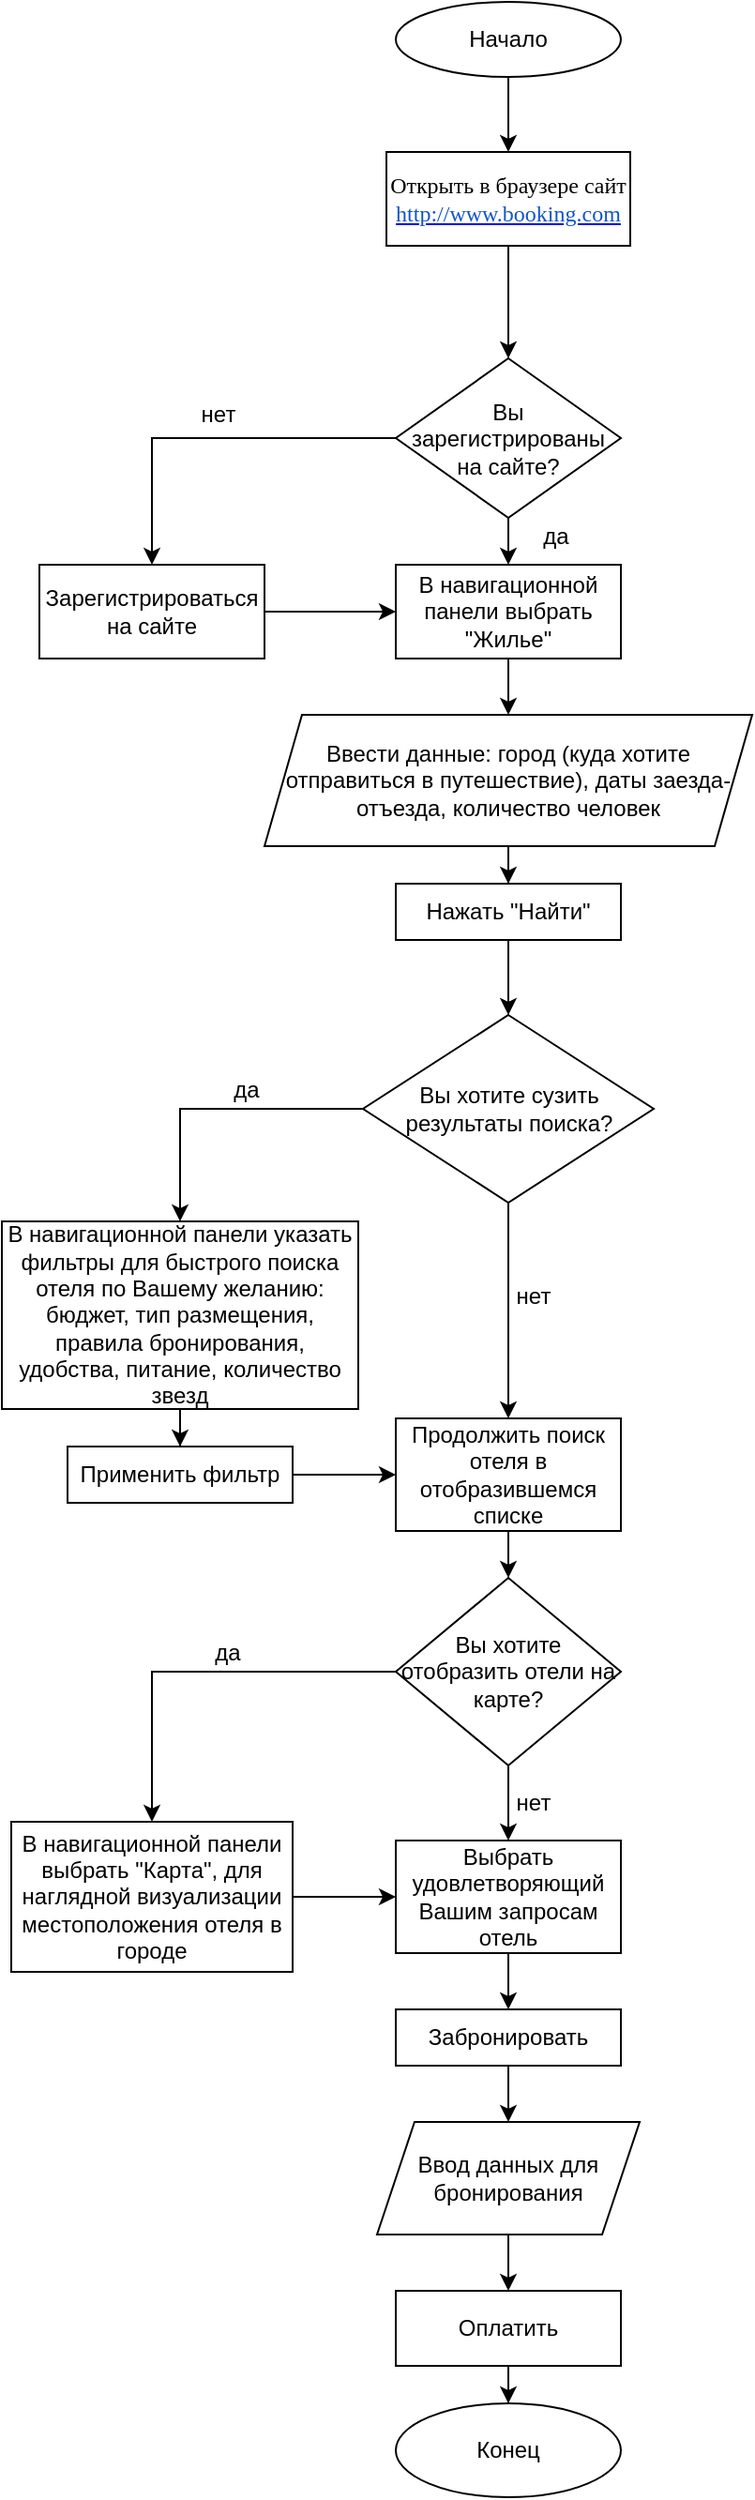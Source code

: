 <mxfile version="16.6.4" type="device"><diagram id="_OC-jSGB532hZnS-9KtG" name="Page-1"><mxGraphModel dx="601" dy="310" grid="1" gridSize="10" guides="1" tooltips="1" connect="1" arrows="1" fold="1" page="1" pageScale="1" pageWidth="827" pageHeight="1169" math="0" shadow="0"><root><mxCell id="0"/><mxCell id="1" parent="0"/><mxCell id="CEUtAZxHcwwbUkvrNGSs-1" value="&lt;font style=&quot;font-size: 12px&quot;&gt;Начало&lt;/font&gt;" style="ellipse;whiteSpace=wrap;html=1;" vertex="1" parent="1"><mxGeometry x="340" y="10" width="120" height="40" as="geometry"/></mxCell><mxCell id="CEUtAZxHcwwbUkvrNGSs-3" value="" style="endArrow=classic;html=1;rounded=0;fontSize=12;exitX=0.5;exitY=1;exitDx=0;exitDy=0;" edge="1" parent="1" source="CEUtAZxHcwwbUkvrNGSs-1"><mxGeometry width="50" height="50" relative="1" as="geometry"><mxPoint x="360" y="120" as="sourcePoint"/><mxPoint x="400" y="90" as="targetPoint"/></mxGeometry></mxCell><mxCell id="CEUtAZxHcwwbUkvrNGSs-6" value="" style="edgeStyle=orthogonalEdgeStyle;rounded=0;orthogonalLoop=1;jettySize=auto;html=1;fontSize=12;" edge="1" parent="1" source="CEUtAZxHcwwbUkvrNGSs-4" target="CEUtAZxHcwwbUkvrNGSs-5"><mxGeometry relative="1" as="geometry"/></mxCell><mxCell id="CEUtAZxHcwwbUkvrNGSs-4" value="&lt;span id=&quot;docs-internal-guid-5db568be-7fff-41b6-40b9-b3acd19337d5&quot;&gt;&lt;font style=&quot;font-size: 12px&quot;&gt;&lt;span style=&quot;font-family: &amp;#34;times new roman&amp;#34; ; background-color: transparent ; vertical-align: baseline&quot;&gt;Открыть в браузере сайт &lt;/span&gt;&lt;a href=&quot;http://www.booking.com&quot;&gt;&lt;span style=&quot;font-family: &amp;#34;times new roman&amp;#34; ; color: rgb(17 , 85 , 204) ; background-color: transparent ; vertical-align: baseline&quot;&gt;http://www.booking.com&lt;/span&gt;&lt;/a&gt;&lt;/font&gt;&lt;/span&gt;" style="rounded=0;whiteSpace=wrap;html=1;fontSize=12;" vertex="1" parent="1"><mxGeometry x="335" y="90" width="130" height="50" as="geometry"/></mxCell><mxCell id="CEUtAZxHcwwbUkvrNGSs-8" value="" style="edgeStyle=orthogonalEdgeStyle;rounded=0;orthogonalLoop=1;jettySize=auto;html=1;fontFamily=Helvetica;fontSize=12;" edge="1" parent="1" source="CEUtAZxHcwwbUkvrNGSs-5" target="CEUtAZxHcwwbUkvrNGSs-7"><mxGeometry relative="1" as="geometry"/></mxCell><mxCell id="CEUtAZxHcwwbUkvrNGSs-11" value="" style="edgeStyle=orthogonalEdgeStyle;rounded=0;orthogonalLoop=1;jettySize=auto;html=1;fontFamily=Helvetica;fontSize=12;" edge="1" parent="1" source="CEUtAZxHcwwbUkvrNGSs-5" target="CEUtAZxHcwwbUkvrNGSs-10"><mxGeometry relative="1" as="geometry"/></mxCell><mxCell id="CEUtAZxHcwwbUkvrNGSs-5" value="&lt;font style=&quot;font-size: 12px&quot;&gt;Вы зарегистрированы на сайте?&lt;/font&gt;" style="rhombus;whiteSpace=wrap;html=1;rounded=0;" vertex="1" parent="1"><mxGeometry x="340" y="200" width="120" height="85" as="geometry"/></mxCell><mxCell id="CEUtAZxHcwwbUkvrNGSs-12" value="" style="edgeStyle=orthogonalEdgeStyle;rounded=0;orthogonalLoop=1;jettySize=auto;html=1;fontFamily=Helvetica;fontSize=12;" edge="1" parent="1" source="CEUtAZxHcwwbUkvrNGSs-7" target="CEUtAZxHcwwbUkvrNGSs-10"><mxGeometry relative="1" as="geometry"/></mxCell><mxCell id="CEUtAZxHcwwbUkvrNGSs-7" value="Зарегистрироваться на сайте" style="whiteSpace=wrap;html=1;rounded=0;" vertex="1" parent="1"><mxGeometry x="150" y="310" width="120" height="50" as="geometry"/></mxCell><mxCell id="CEUtAZxHcwwbUkvrNGSs-9" value="нет" style="text;html=1;align=center;verticalAlign=middle;resizable=0;points=[];autosize=1;strokeColor=none;fillColor=none;fontSize=12;fontFamily=Helvetica;" vertex="1" parent="1"><mxGeometry x="230" y="220" width="30" height="20" as="geometry"/></mxCell><mxCell id="CEUtAZxHcwwbUkvrNGSs-15" value="" style="edgeStyle=orthogonalEdgeStyle;rounded=0;orthogonalLoop=1;jettySize=auto;html=1;fontFamily=Helvetica;fontSize=12;" edge="1" parent="1" source="CEUtAZxHcwwbUkvrNGSs-10" target="CEUtAZxHcwwbUkvrNGSs-14"><mxGeometry relative="1" as="geometry"/></mxCell><mxCell id="CEUtAZxHcwwbUkvrNGSs-10" value="В навигационной панели выбрать &quot;Жилье&quot;" style="whiteSpace=wrap;html=1;rounded=0;" vertex="1" parent="1"><mxGeometry x="340" y="310" width="120" height="50" as="geometry"/></mxCell><mxCell id="CEUtAZxHcwwbUkvrNGSs-13" value="да" style="text;html=1;align=center;verticalAlign=middle;resizable=0;points=[];autosize=1;strokeColor=none;fillColor=none;fontSize=12;fontFamily=Helvetica;" vertex="1" parent="1"><mxGeometry x="410" y="285" width="30" height="20" as="geometry"/></mxCell><mxCell id="CEUtAZxHcwwbUkvrNGSs-17" value="" style="edgeStyle=orthogonalEdgeStyle;rounded=0;orthogonalLoop=1;jettySize=auto;html=1;fontFamily=Helvetica;fontSize=12;" edge="1" parent="1" source="CEUtAZxHcwwbUkvrNGSs-14" target="CEUtAZxHcwwbUkvrNGSs-16"><mxGeometry relative="1" as="geometry"/></mxCell><mxCell id="CEUtAZxHcwwbUkvrNGSs-14" value="&lt;span id=&quot;docs-internal-guid-f007490c-7fff-144c-d8cd-2a893c6cb8b1&quot;&gt;&lt;span style=&quot;background-color: transparent ; vertical-align: baseline&quot;&gt;&lt;font style=&quot;font-size: 12px&quot;&gt;Ввести данные: город (куда хотите отправиться в путешествие), даты заезда-отъезда, количество человек&lt;/font&gt;&lt;/span&gt;&lt;/span&gt;" style="shape=parallelogram;perimeter=parallelogramPerimeter;whiteSpace=wrap;html=1;fixedSize=1;fontFamily=Helvetica;fontSize=12;" vertex="1" parent="1"><mxGeometry x="270" y="390" width="260" height="70" as="geometry"/></mxCell><mxCell id="CEUtAZxHcwwbUkvrNGSs-19" value="" style="edgeStyle=orthogonalEdgeStyle;rounded=0;orthogonalLoop=1;jettySize=auto;html=1;fontFamily=Helvetica;fontSize=12;" edge="1" parent="1" source="CEUtAZxHcwwbUkvrNGSs-16" target="CEUtAZxHcwwbUkvrNGSs-18"><mxGeometry relative="1" as="geometry"/></mxCell><mxCell id="CEUtAZxHcwwbUkvrNGSs-16" value="Нажать &quot;Найти&quot;" style="whiteSpace=wrap;html=1;" vertex="1" parent="1"><mxGeometry x="340" y="480" width="120" height="30" as="geometry"/></mxCell><mxCell id="CEUtAZxHcwwbUkvrNGSs-21" value="" style="edgeStyle=orthogonalEdgeStyle;rounded=0;orthogonalLoop=1;jettySize=auto;html=1;fontFamily=Helvetica;fontSize=12;" edge="1" parent="1" source="CEUtAZxHcwwbUkvrNGSs-18" target="CEUtAZxHcwwbUkvrNGSs-20"><mxGeometry relative="1" as="geometry"/></mxCell><mxCell id="CEUtAZxHcwwbUkvrNGSs-26" value="" style="edgeStyle=orthogonalEdgeStyle;rounded=0;orthogonalLoop=1;jettySize=auto;html=1;fontFamily=Helvetica;fontSize=12;" edge="1" parent="1" source="CEUtAZxHcwwbUkvrNGSs-18" target="CEUtAZxHcwwbUkvrNGSs-25"><mxGeometry relative="1" as="geometry"/></mxCell><mxCell id="CEUtAZxHcwwbUkvrNGSs-18" value="Вы хотите сузить результаты поиска?" style="rhombus;whiteSpace=wrap;html=1;" vertex="1" parent="1"><mxGeometry x="322.5" y="550" width="155" height="100" as="geometry"/></mxCell><mxCell id="CEUtAZxHcwwbUkvrNGSs-24" value="" style="edgeStyle=orthogonalEdgeStyle;rounded=0;orthogonalLoop=1;jettySize=auto;html=1;fontFamily=Helvetica;fontSize=12;" edge="1" parent="1" source="CEUtAZxHcwwbUkvrNGSs-20" target="CEUtAZxHcwwbUkvrNGSs-23"><mxGeometry relative="1" as="geometry"/></mxCell><mxCell id="CEUtAZxHcwwbUkvrNGSs-20" value="&lt;span id=&quot;docs-internal-guid-8aab7f08-7fff-c156-3810-7ce44488a40c&quot;&gt;&lt;span style=&quot;background-color: transparent ; vertical-align: baseline&quot;&gt;&lt;font style=&quot;font-size: 12px&quot;&gt;В навигационной панели указать фильтры для быстрого поиска отеля по Вашему желанию: бюджет, тип размещения, правила бронирования, удобства, питание, количество звезд&lt;/font&gt;&lt;/span&gt;&lt;/span&gt;" style="whiteSpace=wrap;html=1;" vertex="1" parent="1"><mxGeometry x="130" y="660" width="190" height="100" as="geometry"/></mxCell><mxCell id="CEUtAZxHcwwbUkvrNGSs-22" value="да" style="text;html=1;align=center;verticalAlign=middle;resizable=0;points=[];autosize=1;strokeColor=none;fillColor=none;fontSize=12;fontFamily=Helvetica;" vertex="1" parent="1"><mxGeometry x="245" y="580" width="30" height="20" as="geometry"/></mxCell><mxCell id="CEUtAZxHcwwbUkvrNGSs-27" value="" style="edgeStyle=orthogonalEdgeStyle;rounded=0;orthogonalLoop=1;jettySize=auto;html=1;fontFamily=Helvetica;fontSize=12;" edge="1" parent="1" source="CEUtAZxHcwwbUkvrNGSs-23" target="CEUtAZxHcwwbUkvrNGSs-25"><mxGeometry relative="1" as="geometry"/></mxCell><mxCell id="CEUtAZxHcwwbUkvrNGSs-23" value="Применить фильтр" style="whiteSpace=wrap;html=1;" vertex="1" parent="1"><mxGeometry x="165" y="780" width="120" height="30" as="geometry"/></mxCell><mxCell id="CEUtAZxHcwwbUkvrNGSs-30" value="" style="edgeStyle=orthogonalEdgeStyle;rounded=0;orthogonalLoop=1;jettySize=auto;html=1;fontFamily=Helvetica;fontSize=12;" edge="1" parent="1" source="CEUtAZxHcwwbUkvrNGSs-25" target="CEUtAZxHcwwbUkvrNGSs-29"><mxGeometry relative="1" as="geometry"/></mxCell><mxCell id="CEUtAZxHcwwbUkvrNGSs-25" value="Продолжить поиск отеля в отобразившемся списке" style="whiteSpace=wrap;html=1;" vertex="1" parent="1"><mxGeometry x="340" y="765" width="120" height="60" as="geometry"/></mxCell><mxCell id="CEUtAZxHcwwbUkvrNGSs-28" value="нет" style="text;html=1;align=center;verticalAlign=middle;resizable=0;points=[];autosize=1;strokeColor=none;fillColor=none;fontSize=12;fontFamily=Helvetica;" vertex="1" parent="1"><mxGeometry x="398" y="690" width="30" height="20" as="geometry"/></mxCell><mxCell id="CEUtAZxHcwwbUkvrNGSs-32" value="" style="edgeStyle=orthogonalEdgeStyle;rounded=0;orthogonalLoop=1;jettySize=auto;html=1;fontFamily=Helvetica;fontSize=12;" edge="1" parent="1" source="CEUtAZxHcwwbUkvrNGSs-29" target="CEUtAZxHcwwbUkvrNGSs-31"><mxGeometry relative="1" as="geometry"/></mxCell><mxCell id="CEUtAZxHcwwbUkvrNGSs-34" value="" style="edgeStyle=orthogonalEdgeStyle;rounded=0;orthogonalLoop=1;jettySize=auto;html=1;fontFamily=Helvetica;fontSize=12;" edge="1" parent="1" source="CEUtAZxHcwwbUkvrNGSs-29" target="CEUtAZxHcwwbUkvrNGSs-33"><mxGeometry relative="1" as="geometry"/></mxCell><mxCell id="CEUtAZxHcwwbUkvrNGSs-29" value="&lt;span id=&quot;docs-internal-guid-ca033659-7fff-c454-75ff-dc3e9d996940&quot;&gt;&lt;div&gt;Вы хотите отобразить отели на карте?&lt;/div&gt;&lt;/span&gt;" style="rhombus;whiteSpace=wrap;html=1;" vertex="1" parent="1"><mxGeometry x="340" y="850" width="120" height="100" as="geometry"/></mxCell><mxCell id="CEUtAZxHcwwbUkvrNGSs-37" value="" style="edgeStyle=orthogonalEdgeStyle;rounded=0;orthogonalLoop=1;jettySize=auto;html=1;fontFamily=Helvetica;fontSize=12;" edge="1" parent="1" source="CEUtAZxHcwwbUkvrNGSs-31" target="CEUtAZxHcwwbUkvrNGSs-33"><mxGeometry relative="1" as="geometry"/></mxCell><mxCell id="CEUtAZxHcwwbUkvrNGSs-31" value="&lt;span id=&quot;docs-internal-guid-75a046c1-7fff-6f37-ac8f-aec35361d917&quot;&gt;&lt;span style=&quot;background-color: transparent ; vertical-align: baseline&quot;&gt;&lt;font style=&quot;font-size: 12px&quot;&gt;В навигационной панели выбрать &quot;Карта&quot;, для наглядной визуализации местоположения отеля в городе&lt;/font&gt;&lt;/span&gt;&lt;/span&gt;" style="whiteSpace=wrap;html=1;" vertex="1" parent="1"><mxGeometry x="135" y="980" width="150" height="80" as="geometry"/></mxCell><mxCell id="CEUtAZxHcwwbUkvrNGSs-39" value="" style="edgeStyle=orthogonalEdgeStyle;rounded=0;orthogonalLoop=1;jettySize=auto;html=1;fontFamily=Helvetica;fontSize=12;" edge="1" parent="1" source="CEUtAZxHcwwbUkvrNGSs-33" target="CEUtAZxHcwwbUkvrNGSs-38"><mxGeometry relative="1" as="geometry"/></mxCell><mxCell id="CEUtAZxHcwwbUkvrNGSs-33" value="&lt;span id=&quot;docs-internal-guid-225a0100-7fff-9617-31fa-4e07ad7ee3ca&quot;&gt;&lt;span style=&quot;background-color: transparent ; vertical-align: baseline&quot;&gt;&lt;font style=&quot;font-size: 12px&quot;&gt;Выбрать удовлетворяющий Вашим запросам отель&lt;/font&gt;&lt;/span&gt;&lt;/span&gt;" style="whiteSpace=wrap;html=1;" vertex="1" parent="1"><mxGeometry x="340" y="990" width="120" height="60" as="geometry"/></mxCell><mxCell id="CEUtAZxHcwwbUkvrNGSs-35" value="да" style="text;html=1;align=center;verticalAlign=middle;resizable=0;points=[];autosize=1;strokeColor=none;fillColor=none;fontSize=12;fontFamily=Helvetica;" vertex="1" parent="1"><mxGeometry x="235" y="880" width="30" height="20" as="geometry"/></mxCell><mxCell id="CEUtAZxHcwwbUkvrNGSs-36" value="нет" style="text;html=1;align=center;verticalAlign=middle;resizable=0;points=[];autosize=1;strokeColor=none;fillColor=none;fontSize=12;fontFamily=Helvetica;" vertex="1" parent="1"><mxGeometry x="398" y="960" width="30" height="20" as="geometry"/></mxCell><mxCell id="CEUtAZxHcwwbUkvrNGSs-41" value="" style="edgeStyle=orthogonalEdgeStyle;rounded=0;orthogonalLoop=1;jettySize=auto;html=1;fontFamily=Helvetica;fontSize=12;" edge="1" parent="1" source="CEUtAZxHcwwbUkvrNGSs-38" target="CEUtAZxHcwwbUkvrNGSs-40"><mxGeometry relative="1" as="geometry"/></mxCell><mxCell id="CEUtAZxHcwwbUkvrNGSs-38" value="Забронировать" style="whiteSpace=wrap;html=1;" vertex="1" parent="1"><mxGeometry x="340" y="1080" width="120" height="30" as="geometry"/></mxCell><mxCell id="CEUtAZxHcwwbUkvrNGSs-43" value="" style="edgeStyle=orthogonalEdgeStyle;rounded=0;orthogonalLoop=1;jettySize=auto;html=1;fontFamily=Helvetica;fontSize=12;" edge="1" parent="1" source="CEUtAZxHcwwbUkvrNGSs-40" target="CEUtAZxHcwwbUkvrNGSs-42"><mxGeometry relative="1" as="geometry"/></mxCell><mxCell id="CEUtAZxHcwwbUkvrNGSs-40" value="Ввод данных для бронирования" style="shape=parallelogram;perimeter=parallelogramPerimeter;whiteSpace=wrap;html=1;fixedSize=1;" vertex="1" parent="1"><mxGeometry x="330" y="1140" width="140" height="60" as="geometry"/></mxCell><mxCell id="CEUtAZxHcwwbUkvrNGSs-45" value="" style="edgeStyle=orthogonalEdgeStyle;rounded=0;orthogonalLoop=1;jettySize=auto;html=1;fontFamily=Helvetica;fontSize=12;" edge="1" parent="1" source="CEUtAZxHcwwbUkvrNGSs-42" target="CEUtAZxHcwwbUkvrNGSs-44"><mxGeometry relative="1" as="geometry"/></mxCell><mxCell id="CEUtAZxHcwwbUkvrNGSs-42" value="Оплатить" style="whiteSpace=wrap;html=1;" vertex="1" parent="1"><mxGeometry x="340" y="1230" width="120" height="40" as="geometry"/></mxCell><mxCell id="CEUtAZxHcwwbUkvrNGSs-44" value="Конец" style="ellipse;whiteSpace=wrap;html=1;" vertex="1" parent="1"><mxGeometry x="340" y="1290" width="120" height="50" as="geometry"/></mxCell></root></mxGraphModel></diagram></mxfile>